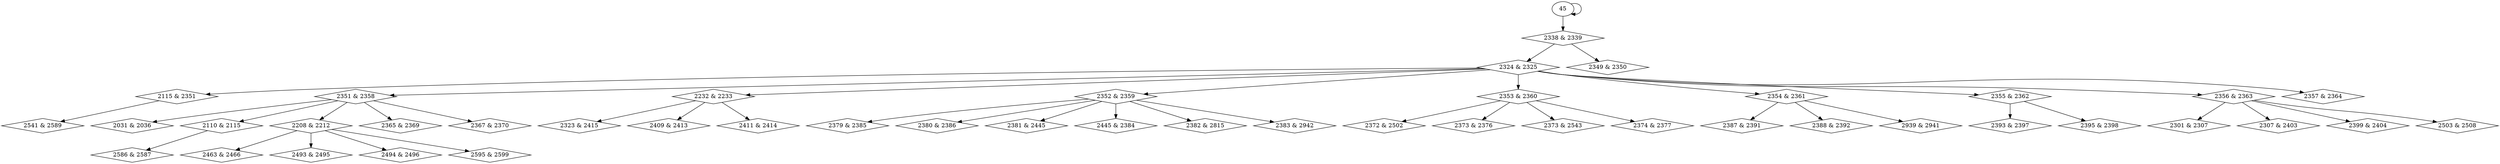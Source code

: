 digraph {
0 [label = "2031 & 2036", shape = diamond];
1 [label = "2110 & 2115", shape = diamond];
2 [label = "2115 & 2351", shape = diamond];
3 [label = "2351 & 2358", shape = diamond];
4 [label = "2208 & 2212", shape = diamond];
5 [label = "2232 & 2233", shape = diamond];
6 [label = "2301 & 2307", shape = diamond];
7 [label = "2307 & 2403", shape = diamond];
8 [label = "2323 & 2415", shape = diamond];
9 [label = "2324 & 2325", shape = diamond];
10 [label = "2338 & 2339", shape = diamond];
11 [label = "2349 & 2350", shape = diamond];
12 [label = "2352 & 2359", shape = diamond];
13 [label = "2353 & 2360", shape = diamond];
14 [label = "2354 & 2361", shape = diamond];
15 [label = "2355 & 2362", shape = diamond];
16 [label = "2356 & 2363", shape = diamond];
17 [label = "2357 & 2364", shape = diamond];
18 [label = "2365 & 2369", shape = diamond];
19 [label = "2367 & 2370", shape = diamond];
20 [label = "2372 & 2502", shape = diamond];
21 [label = "2373 & 2376", shape = diamond];
22 [label = "2373 & 2543", shape = diamond];
23 [label = "2374 & 2377", shape = diamond];
24 [label = "2379 & 2385", shape = diamond];
25 [label = "2380 & 2386", shape = diamond];
26 [label = "2381 & 2445", shape = diamond];
27 [label = "2445 & 2384", shape = diamond];
28 [label = "2382 & 2815", shape = diamond];
29 [label = "2383 & 2942", shape = diamond];
30 [label = "2387 & 2391", shape = diamond];
31 [label = "2388 & 2392", shape = diamond];
32 [label = "2393 & 2397", shape = diamond];
33 [label = "2395 & 2398", shape = diamond];
34 [label = "2399 & 2404", shape = diamond];
35 [label = "2409 & 2413", shape = diamond];
36 [label = "2411 & 2414", shape = diamond];
37 [label = "2463 & 2466", shape = diamond];
38 [label = "2493 & 2495", shape = diamond];
39 [label = "2494 & 2496", shape = diamond];
40 [label = "2503 & 2508", shape = diamond];
41 [label = "2541 & 2589", shape = diamond];
42 [label = "2586 & 2587", shape = diamond];
43 [label = "2595 & 2599", shape = diamond];
44 [label = "2939 & 2941", shape = diamond];
3 -> 0;
3 -> 1;
9 -> 2;
9 -> 3;
3 -> 4;
9 -> 5;
16 -> 6;
16 -> 7;
5 -> 8;
10 -> 9;
45 -> 10;
10 -> 11;
9 -> 12;
9 -> 13;
9 -> 14;
9 -> 15;
9 -> 16;
9 -> 17;
3 -> 18;
3 -> 19;
13 -> 20;
13 -> 21;
13 -> 22;
13 -> 23;
12 -> 24;
12 -> 25;
12 -> 26;
12 -> 27;
12 -> 28;
12 -> 29;
14 -> 30;
14 -> 31;
15 -> 32;
15 -> 33;
16 -> 34;
5 -> 35;
5 -> 36;
4 -> 37;
4 -> 38;
4 -> 39;
16 -> 40;
2 -> 41;
1 -> 42;
4 -> 43;
14 -> 44;
45 -> 45;
}
